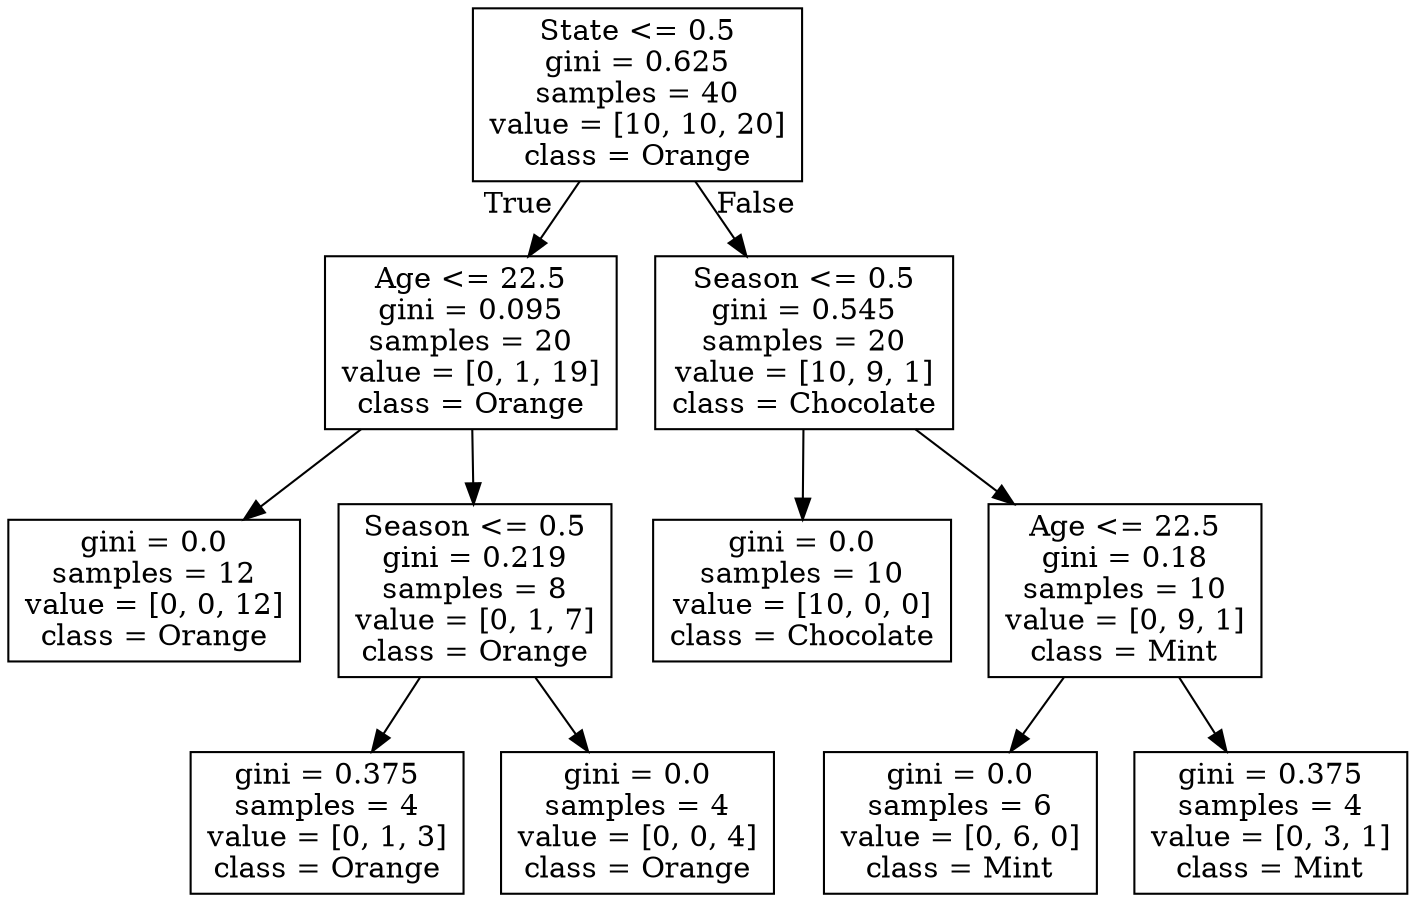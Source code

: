 digraph Tree {
node [shape=box] ;
0 [label="State <= 0.5\ngini = 0.625\nsamples = 40\nvalue = [10, 10, 20]\nclass = Orange"] ;
1 [label="Age <= 22.5\ngini = 0.095\nsamples = 20\nvalue = [0, 1, 19]\nclass = Orange"] ;
0 -> 1 [labeldistance=2.5, labelangle=45, headlabel="True"] ;
2 [label="gini = 0.0\nsamples = 12\nvalue = [0, 0, 12]\nclass = Orange"] ;
1 -> 2 ;
3 [label="Season <= 0.5\ngini = 0.219\nsamples = 8\nvalue = [0, 1, 7]\nclass = Orange"] ;
1 -> 3 ;
4 [label="gini = 0.375\nsamples = 4\nvalue = [0, 1, 3]\nclass = Orange"] ;
3 -> 4 ;
5 [label="gini = 0.0\nsamples = 4\nvalue = [0, 0, 4]\nclass = Orange"] ;
3 -> 5 ;
6 [label="Season <= 0.5\ngini = 0.545\nsamples = 20\nvalue = [10, 9, 1]\nclass = Chocolate"] ;
0 -> 6 [labeldistance=2.5, labelangle=-45, headlabel="False"] ;
7 [label="gini = 0.0\nsamples = 10\nvalue = [10, 0, 0]\nclass = Chocolate"] ;
6 -> 7 ;
8 [label="Age <= 22.5\ngini = 0.18\nsamples = 10\nvalue = [0, 9, 1]\nclass = Mint"] ;
6 -> 8 ;
9 [label="gini = 0.0\nsamples = 6\nvalue = [0, 6, 0]\nclass = Mint"] ;
8 -> 9 ;
10 [label="gini = 0.375\nsamples = 4\nvalue = [0, 3, 1]\nclass = Mint"] ;
8 -> 10 ;
}